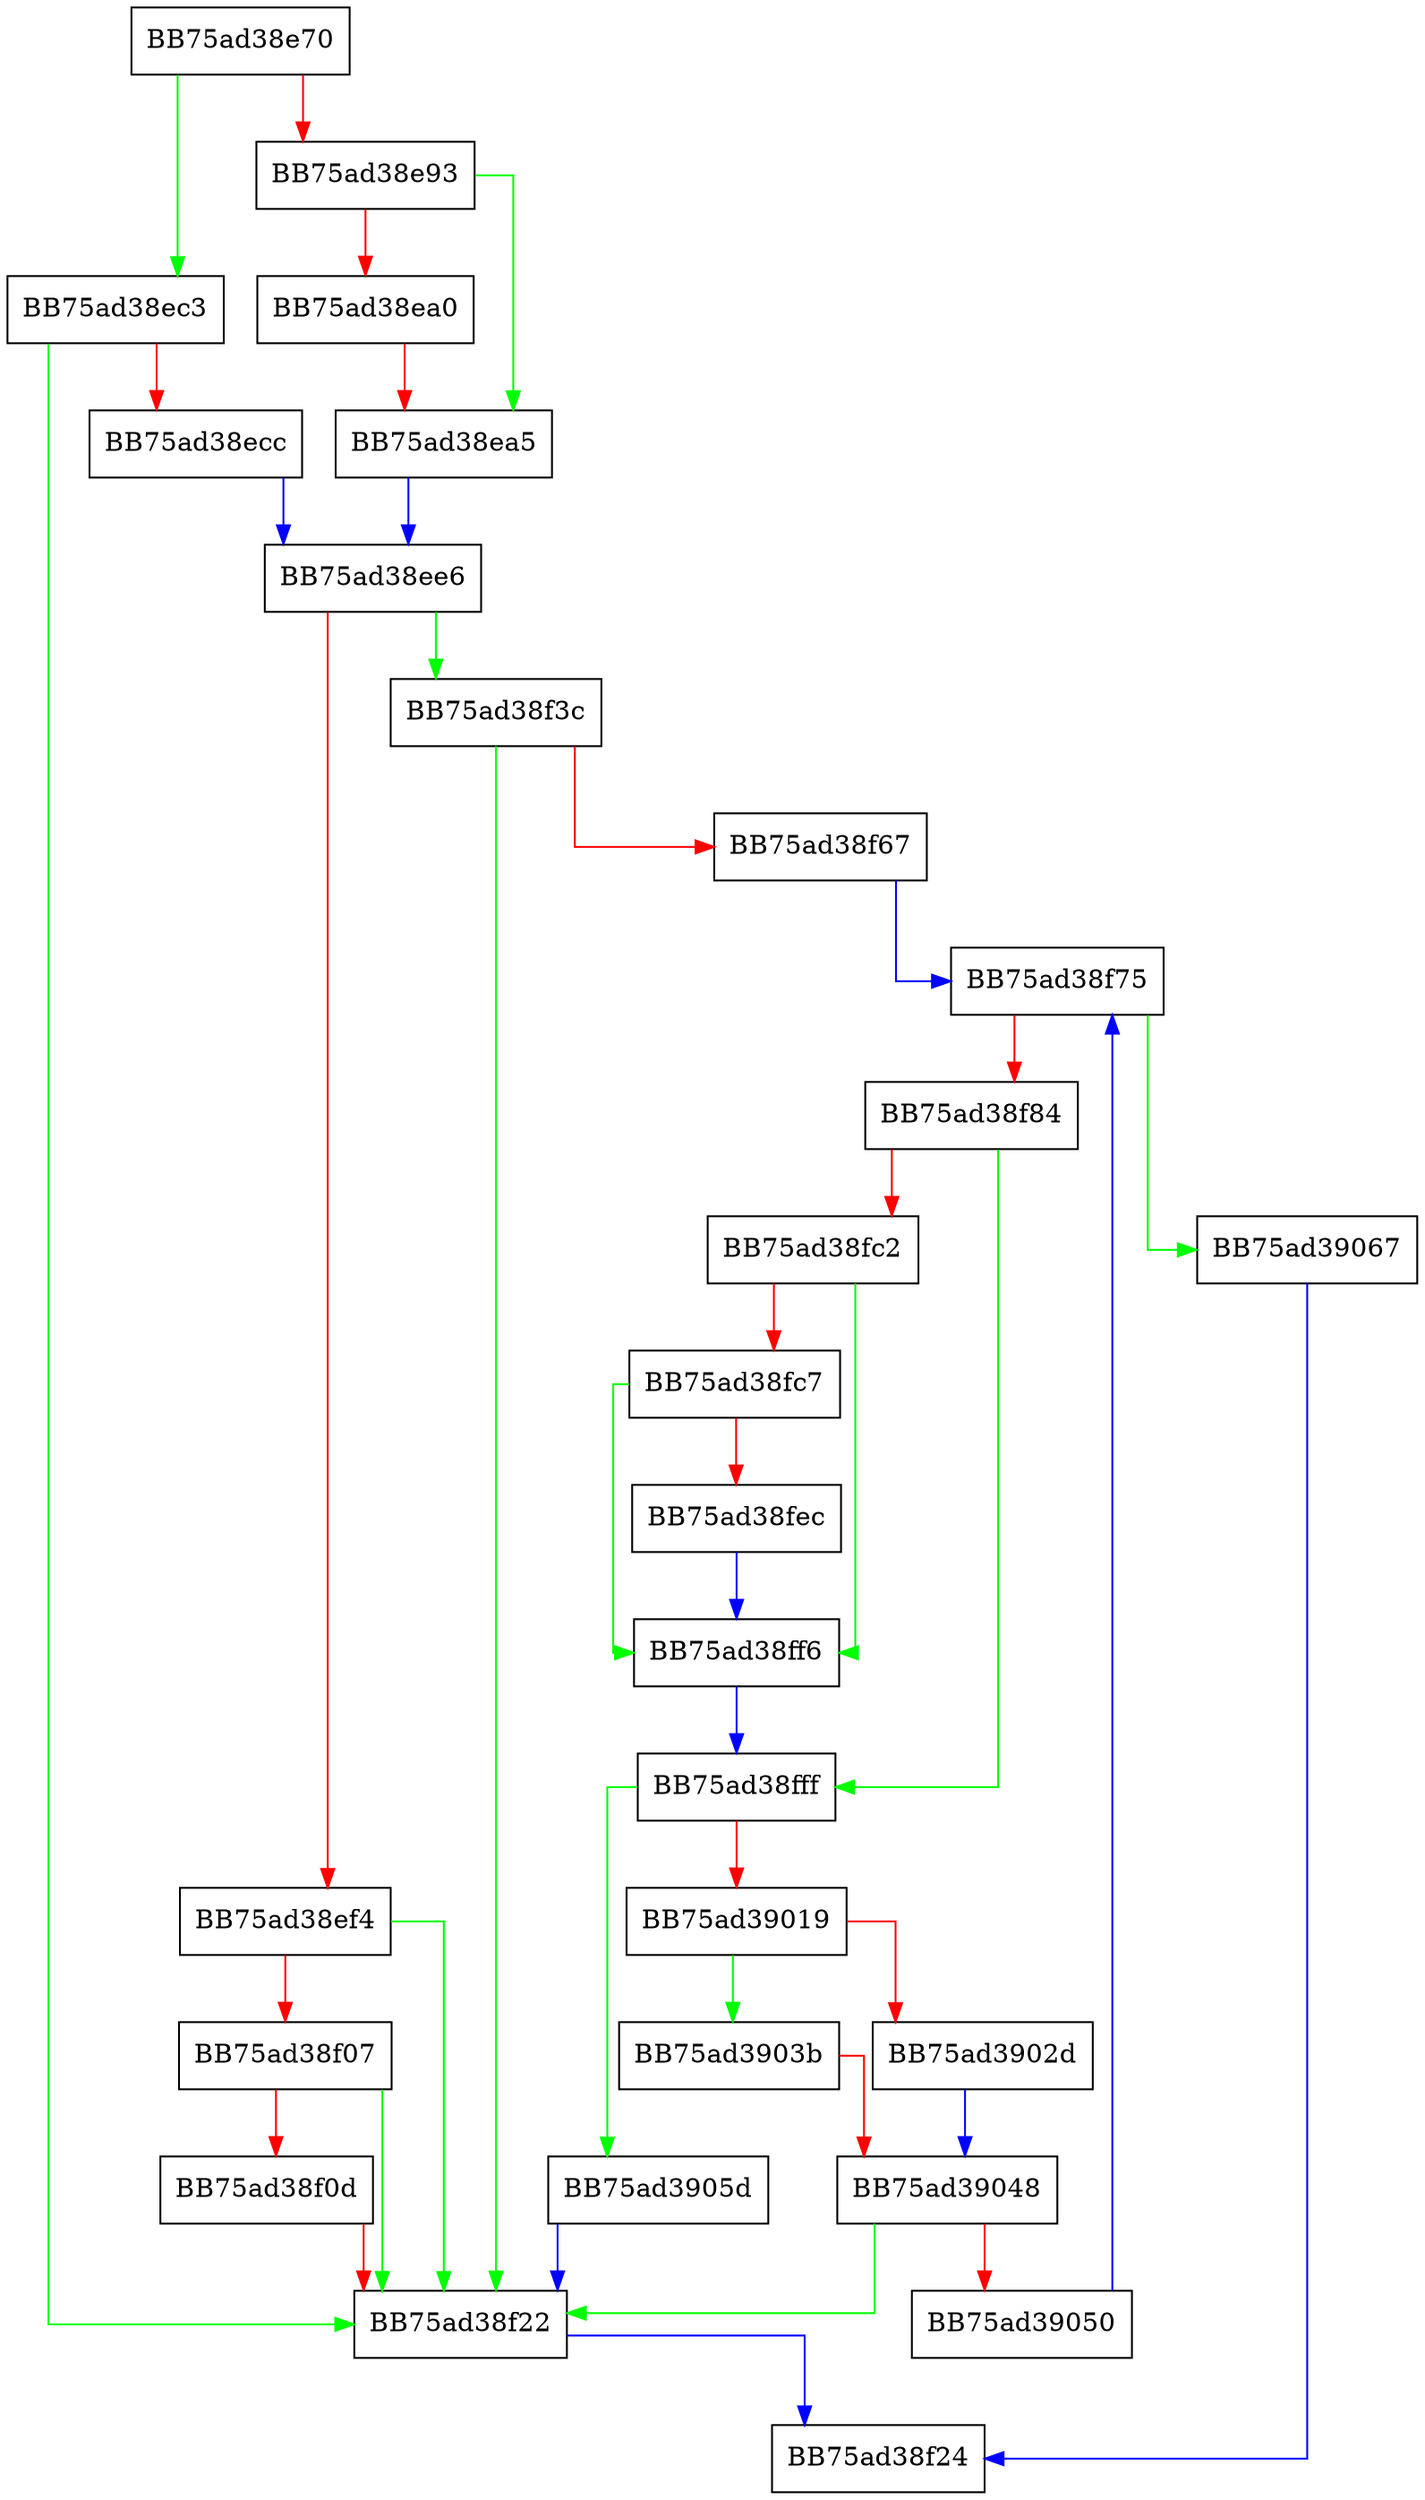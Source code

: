 digraph EnumHSTR {
  node [shape="box"];
  graph [splines=ortho];
  BB75ad38e70 -> BB75ad38ec3 [color="green"];
  BB75ad38e70 -> BB75ad38e93 [color="red"];
  BB75ad38e93 -> BB75ad38ea5 [color="green"];
  BB75ad38e93 -> BB75ad38ea0 [color="red"];
  BB75ad38ea0 -> BB75ad38ea5 [color="red"];
  BB75ad38ea5 -> BB75ad38ee6 [color="blue"];
  BB75ad38ec3 -> BB75ad38f22 [color="green"];
  BB75ad38ec3 -> BB75ad38ecc [color="red"];
  BB75ad38ecc -> BB75ad38ee6 [color="blue"];
  BB75ad38ee6 -> BB75ad38f3c [color="green"];
  BB75ad38ee6 -> BB75ad38ef4 [color="red"];
  BB75ad38ef4 -> BB75ad38f22 [color="green"];
  BB75ad38ef4 -> BB75ad38f07 [color="red"];
  BB75ad38f07 -> BB75ad38f22 [color="green"];
  BB75ad38f07 -> BB75ad38f0d [color="red"];
  BB75ad38f0d -> BB75ad38f22 [color="red"];
  BB75ad38f22 -> BB75ad38f24 [color="blue"];
  BB75ad38f3c -> BB75ad38f22 [color="green"];
  BB75ad38f3c -> BB75ad38f67 [color="red"];
  BB75ad38f67 -> BB75ad38f75 [color="blue"];
  BB75ad38f75 -> BB75ad39067 [color="green"];
  BB75ad38f75 -> BB75ad38f84 [color="red"];
  BB75ad38f84 -> BB75ad38fff [color="green"];
  BB75ad38f84 -> BB75ad38fc2 [color="red"];
  BB75ad38fc2 -> BB75ad38ff6 [color="green"];
  BB75ad38fc2 -> BB75ad38fc7 [color="red"];
  BB75ad38fc7 -> BB75ad38ff6 [color="green"];
  BB75ad38fc7 -> BB75ad38fec [color="red"];
  BB75ad38fec -> BB75ad38ff6 [color="blue"];
  BB75ad38ff6 -> BB75ad38fff [color="blue"];
  BB75ad38fff -> BB75ad3905d [color="green"];
  BB75ad38fff -> BB75ad39019 [color="red"];
  BB75ad39019 -> BB75ad3903b [color="green"];
  BB75ad39019 -> BB75ad3902d [color="red"];
  BB75ad3902d -> BB75ad39048 [color="blue"];
  BB75ad3903b -> BB75ad39048 [color="red"];
  BB75ad39048 -> BB75ad38f22 [color="green"];
  BB75ad39048 -> BB75ad39050 [color="red"];
  BB75ad39050 -> BB75ad38f75 [color="blue"];
  BB75ad3905d -> BB75ad38f22 [color="blue"];
  BB75ad39067 -> BB75ad38f24 [color="blue"];
}